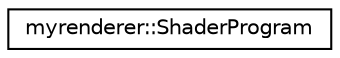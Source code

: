 digraph "Graphical Class Hierarchy"
{
 // LATEX_PDF_SIZE
  edge [fontname="Helvetica",fontsize="10",labelfontname="Helvetica",labelfontsize="10"];
  node [fontname="Helvetica",fontsize="10",shape=record];
  rankdir="LR";
  Node0 [label="myrenderer::ShaderProgram",height=0.2,width=0.4,color="black", fillcolor="white", style="filled",URL="$structmyrenderer_1_1_shader_program.html",tooltip=" "];
}
